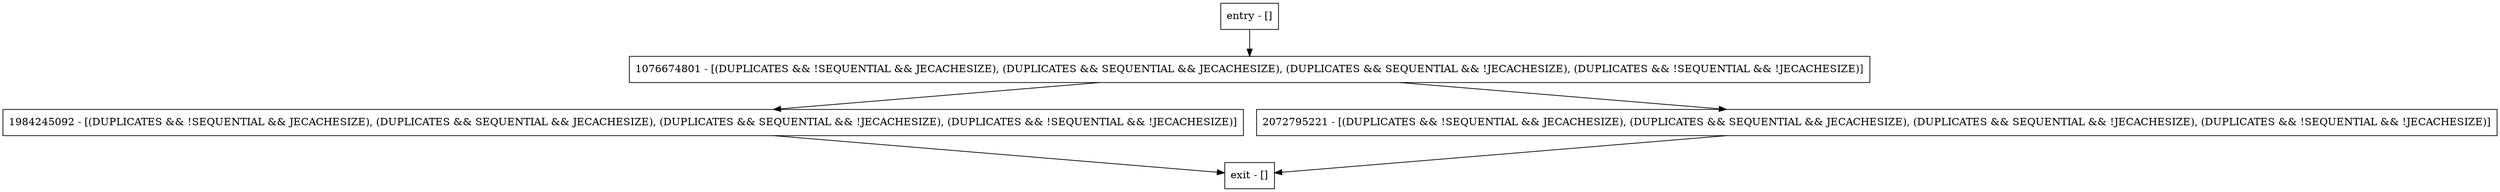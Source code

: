digraph compareKeys {
node [shape=record];
entry [label="entry - []"];
exit [label="exit - []"];
1984245092 [label="1984245092 - [(DUPLICATES && !SEQUENTIAL && JECACHESIZE), (DUPLICATES && SEQUENTIAL && JECACHESIZE), (DUPLICATES && SEQUENTIAL && !JECACHESIZE), (DUPLICATES && !SEQUENTIAL && !JECACHESIZE)]"];
2072795221 [label="2072795221 - [(DUPLICATES && !SEQUENTIAL && JECACHESIZE), (DUPLICATES && SEQUENTIAL && JECACHESIZE), (DUPLICATES && SEQUENTIAL && !JECACHESIZE), (DUPLICATES && !SEQUENTIAL && !JECACHESIZE)]"];
1076674801 [label="1076674801 - [(DUPLICATES && !SEQUENTIAL && JECACHESIZE), (DUPLICATES && SEQUENTIAL && JECACHESIZE), (DUPLICATES && SEQUENTIAL && !JECACHESIZE), (DUPLICATES && !SEQUENTIAL && !JECACHESIZE)]"];
entry;
exit;
entry -> 1076674801;
1984245092 -> exit;
2072795221 -> exit;
1076674801 -> 1984245092;
1076674801 -> 2072795221;
}
